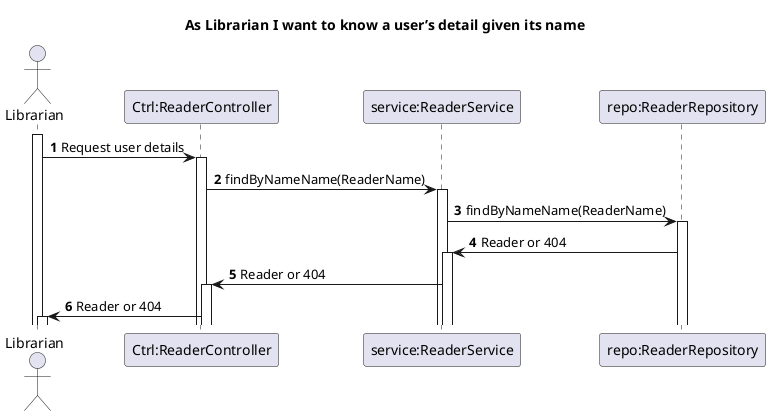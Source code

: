 @startuml
'https://plantuml.com/sequence-diagram
autoactivate on
autonumber

title As Librarian I want to know a user’s detail given its name

actor "Librarian" as User
participant "Ctrl:ReaderController" as Ctrl
participant "service:ReaderService" as Service
participant "repo:ReaderRepository" as Repo
activate User

User -> Ctrl: Request user details
Ctrl -> Service: findByNameName(ReaderName)
Service -> Repo: findByNameName(ReaderName)
Repo -> Service: Reader or 404
Service -> Ctrl: Reader or 404
Ctrl -> User: Reader or 404

@enduml

